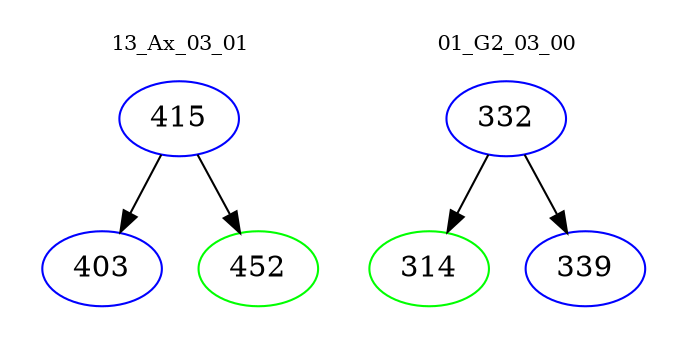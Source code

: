digraph{
subgraph cluster_0 {
color = white
label = "13_Ax_03_01";
fontsize=10;
T0_415 [label="415", color="blue"]
T0_415 -> T0_403 [color="black"]
T0_403 [label="403", color="blue"]
T0_415 -> T0_452 [color="black"]
T0_452 [label="452", color="green"]
}
subgraph cluster_1 {
color = white
label = "01_G2_03_00";
fontsize=10;
T1_332 [label="332", color="blue"]
T1_332 -> T1_314 [color="black"]
T1_314 [label="314", color="green"]
T1_332 -> T1_339 [color="black"]
T1_339 [label="339", color="blue"]
}
}
